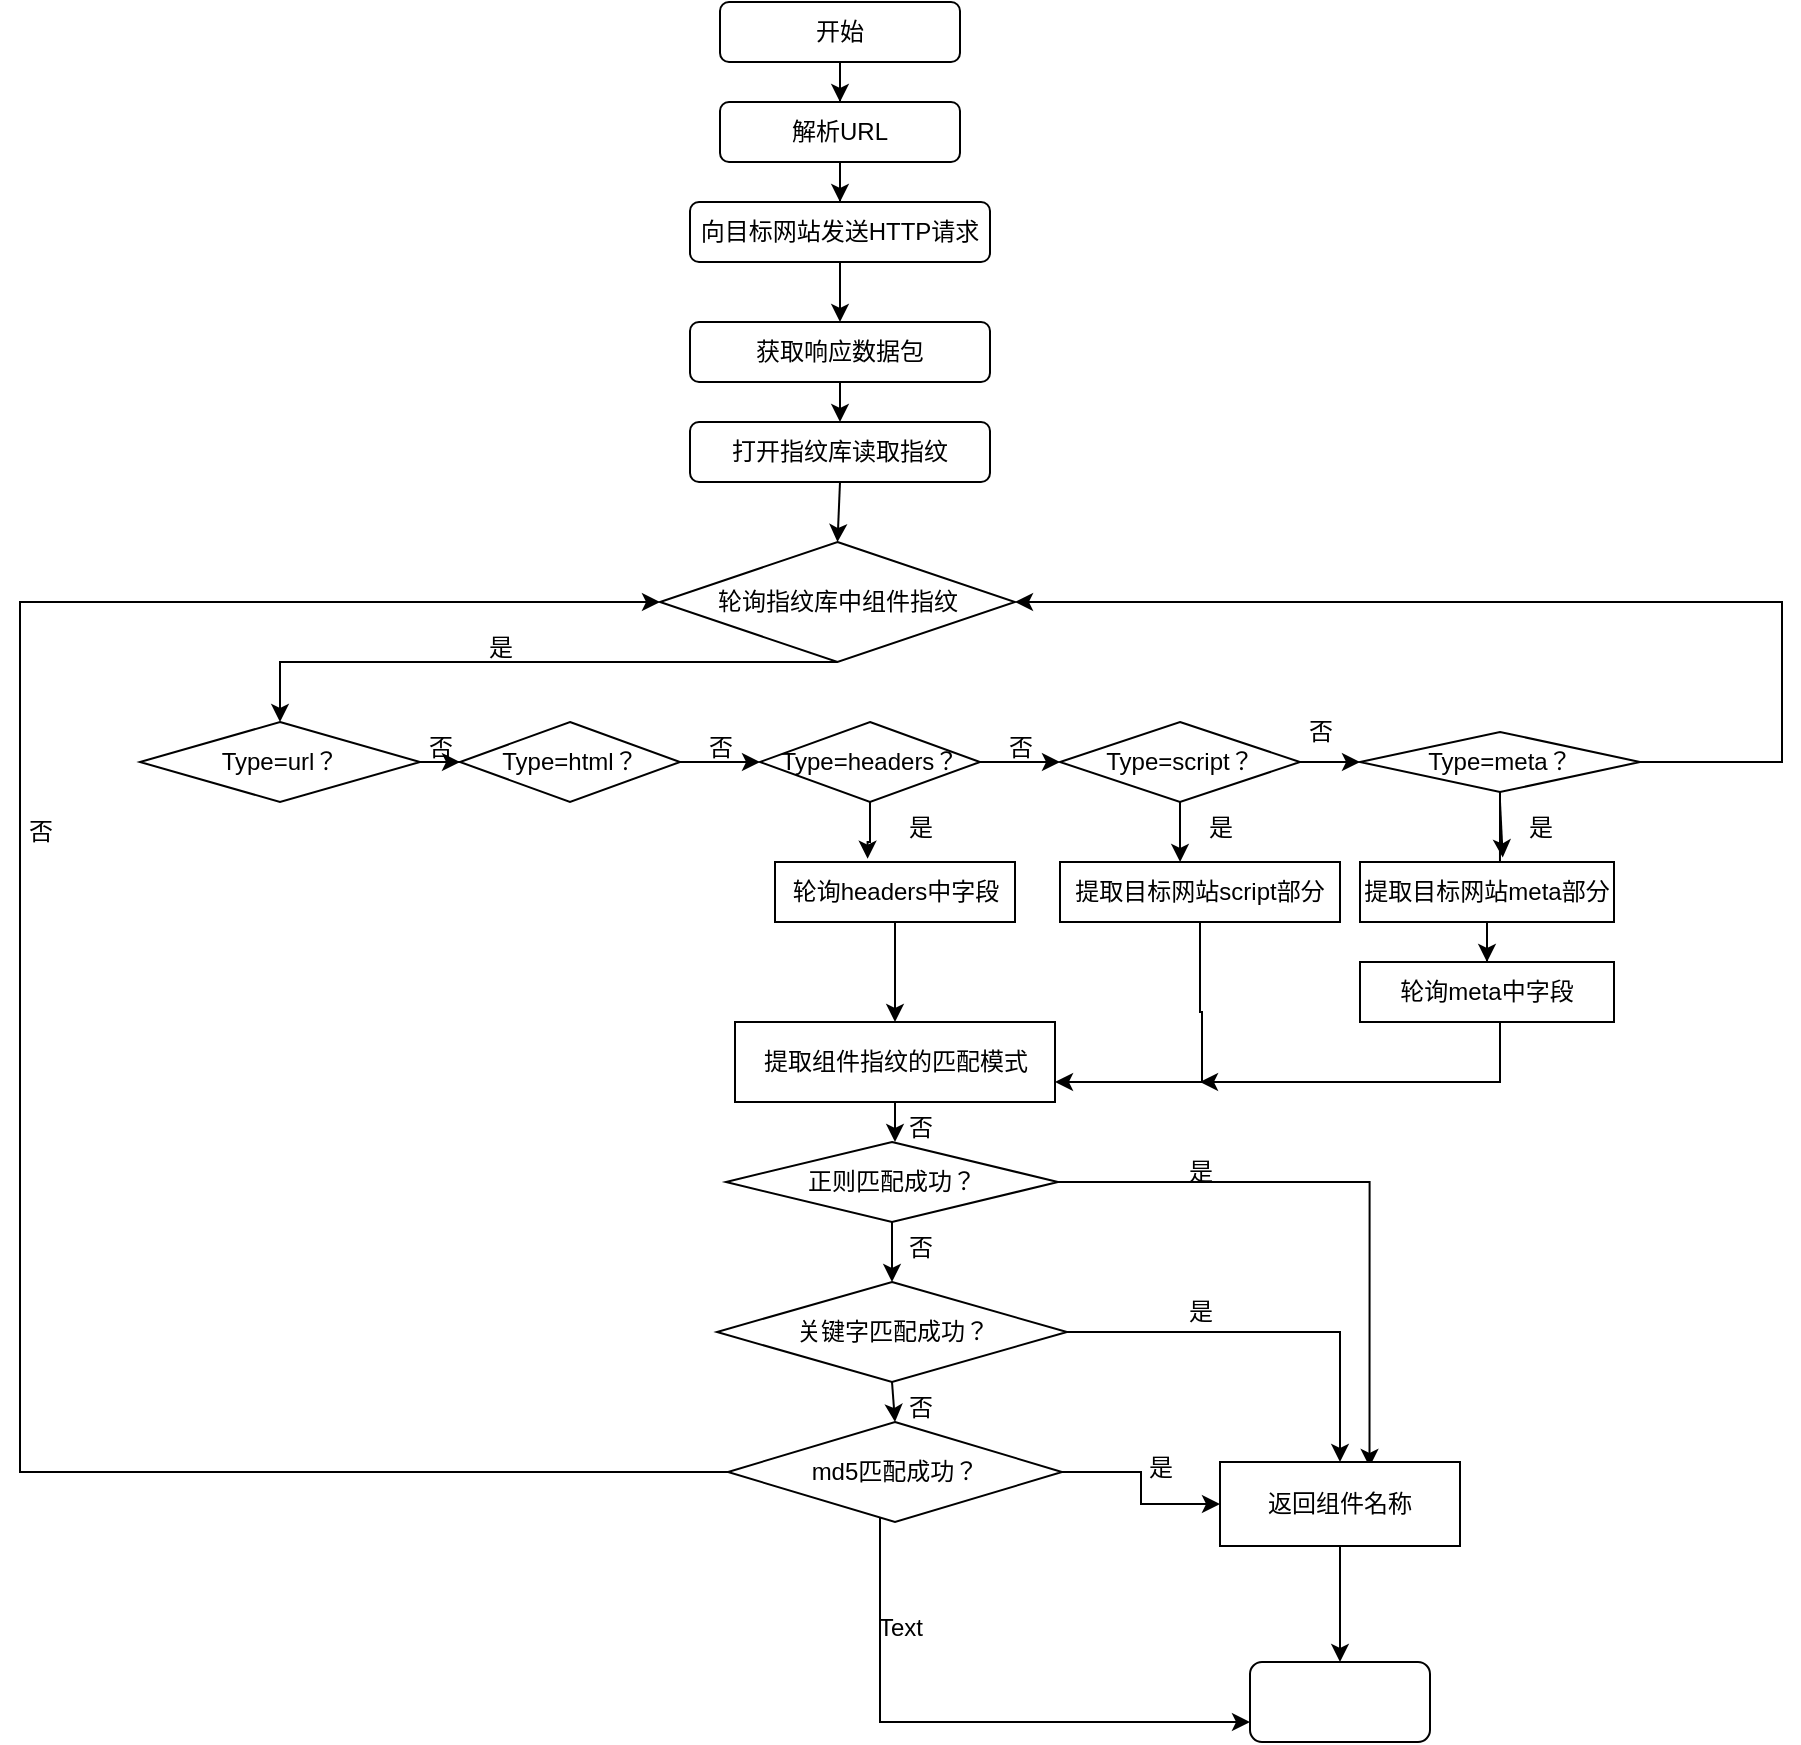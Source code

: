 <mxfile version="21.2.3" type="github">
  <diagram name="第 1 页" id="ul8XlkIB37xrSf5pHtPE">
    <mxGraphModel dx="1012" dy="652" grid="1" gridSize="10" guides="1" tooltips="1" connect="1" arrows="1" fold="1" page="1" pageScale="1" pageWidth="827" pageHeight="1169" math="0" shadow="0">
      <root>
        <mxCell id="0" />
        <mxCell id="1" parent="0" />
        <mxCell id="cRkElGh2p4GdAxfpWa7J-23" style="edgeStyle=orthogonalEdgeStyle;rounded=0;orthogonalLoop=1;jettySize=auto;html=1;entryX=0.5;entryY=0;entryDx=0;entryDy=0;" edge="1" parent="1" source="cRkElGh2p4GdAxfpWa7J-1" target="cRkElGh2p4GdAxfpWa7J-2">
          <mxGeometry relative="1" as="geometry" />
        </mxCell>
        <mxCell id="cRkElGh2p4GdAxfpWa7J-1" value="开始" style="rounded=1;whiteSpace=wrap;html=1;" vertex="1" parent="1">
          <mxGeometry x="370" y="250" width="120" height="30" as="geometry" />
        </mxCell>
        <mxCell id="cRkElGh2p4GdAxfpWa7J-24" style="edgeStyle=orthogonalEdgeStyle;rounded=0;orthogonalLoop=1;jettySize=auto;html=1;" edge="1" parent="1" source="cRkElGh2p4GdAxfpWa7J-2" target="cRkElGh2p4GdAxfpWa7J-3">
          <mxGeometry relative="1" as="geometry" />
        </mxCell>
        <mxCell id="cRkElGh2p4GdAxfpWa7J-2" value="解析URL" style="rounded=1;whiteSpace=wrap;html=1;" vertex="1" parent="1">
          <mxGeometry x="370" y="300" width="120" height="30" as="geometry" />
        </mxCell>
        <mxCell id="cRkElGh2p4GdAxfpWa7J-3" value="向目标网站发送HTTP请求" style="rounded=1;whiteSpace=wrap;html=1;" vertex="1" parent="1">
          <mxGeometry x="355" y="350" width="150" height="30" as="geometry" />
        </mxCell>
        <mxCell id="cRkElGh2p4GdAxfpWa7J-4" value="获取响应数据包" style="rounded=1;whiteSpace=wrap;html=1;" vertex="1" parent="1">
          <mxGeometry x="355" y="410" width="150" height="30" as="geometry" />
        </mxCell>
        <mxCell id="cRkElGh2p4GdAxfpWa7J-5" value="打开指纹库读取指纹" style="rounded=1;whiteSpace=wrap;html=1;" vertex="1" parent="1">
          <mxGeometry x="355" y="460" width="150" height="30" as="geometry" />
        </mxCell>
        <mxCell id="cRkElGh2p4GdAxfpWa7J-38" style="edgeStyle=orthogonalEdgeStyle;rounded=0;orthogonalLoop=1;jettySize=auto;html=1;entryX=0.5;entryY=0;entryDx=0;entryDy=0;" edge="1" parent="1" source="cRkElGh2p4GdAxfpWa7J-6" target="cRkElGh2p4GdAxfpWa7J-7">
          <mxGeometry relative="1" as="geometry">
            <Array as="points">
              <mxPoint x="150" y="580" />
            </Array>
          </mxGeometry>
        </mxCell>
        <mxCell id="cRkElGh2p4GdAxfpWa7J-6" value="轮询指纹库中组件指纹" style="rhombus;whiteSpace=wrap;html=1;" vertex="1" parent="1">
          <mxGeometry x="340" y="520" width="177.5" height="60" as="geometry" />
        </mxCell>
        <mxCell id="cRkElGh2p4GdAxfpWa7J-40" style="edgeStyle=orthogonalEdgeStyle;rounded=0;orthogonalLoop=1;jettySize=auto;html=1;entryX=0;entryY=0.5;entryDx=0;entryDy=0;" edge="1" parent="1" source="cRkElGh2p4GdAxfpWa7J-7" target="cRkElGh2p4GdAxfpWa7J-12">
          <mxGeometry relative="1" as="geometry" />
        </mxCell>
        <mxCell id="cRkElGh2p4GdAxfpWa7J-7" value="Type=url？" style="rhombus;whiteSpace=wrap;html=1;" vertex="1" parent="1">
          <mxGeometry x="80" y="610" width="140" height="40" as="geometry" />
        </mxCell>
        <mxCell id="cRkElGh2p4GdAxfpWa7J-41" style="edgeStyle=orthogonalEdgeStyle;rounded=0;orthogonalLoop=1;jettySize=auto;html=1;entryX=0;entryY=0.5;entryDx=0;entryDy=0;" edge="1" parent="1" source="cRkElGh2p4GdAxfpWa7J-12" target="cRkElGh2p4GdAxfpWa7J-13">
          <mxGeometry relative="1" as="geometry" />
        </mxCell>
        <mxCell id="cRkElGh2p4GdAxfpWa7J-12" value="Type=html？" style="rhombus;whiteSpace=wrap;html=1;" vertex="1" parent="1">
          <mxGeometry x="240" y="610" width="110" height="40" as="geometry" />
        </mxCell>
        <mxCell id="cRkElGh2p4GdAxfpWa7J-42" style="edgeStyle=orthogonalEdgeStyle;rounded=0;orthogonalLoop=1;jettySize=auto;html=1;entryX=0;entryY=0.5;entryDx=0;entryDy=0;" edge="1" parent="1" source="cRkElGh2p4GdAxfpWa7J-13" target="cRkElGh2p4GdAxfpWa7J-14">
          <mxGeometry relative="1" as="geometry" />
        </mxCell>
        <mxCell id="cRkElGh2p4GdAxfpWa7J-45" style="edgeStyle=orthogonalEdgeStyle;rounded=0;orthogonalLoop=1;jettySize=auto;html=1;entryX=0.386;entryY=-0.055;entryDx=0;entryDy=0;entryPerimeter=0;" edge="1" parent="1" source="cRkElGh2p4GdAxfpWa7J-13" target="cRkElGh2p4GdAxfpWa7J-16">
          <mxGeometry relative="1" as="geometry" />
        </mxCell>
        <mxCell id="cRkElGh2p4GdAxfpWa7J-13" value="Type=headers？" style="rhombus;whiteSpace=wrap;html=1;" vertex="1" parent="1">
          <mxGeometry x="390" y="610" width="110" height="40" as="geometry" />
        </mxCell>
        <mxCell id="cRkElGh2p4GdAxfpWa7J-43" style="edgeStyle=orthogonalEdgeStyle;rounded=0;orthogonalLoop=1;jettySize=auto;html=1;entryX=0;entryY=0.5;entryDx=0;entryDy=0;" edge="1" parent="1" source="cRkElGh2p4GdAxfpWa7J-14" target="cRkElGh2p4GdAxfpWa7J-15">
          <mxGeometry relative="1" as="geometry" />
        </mxCell>
        <mxCell id="cRkElGh2p4GdAxfpWa7J-48" style="edgeStyle=orthogonalEdgeStyle;rounded=0;orthogonalLoop=1;jettySize=auto;html=1;entryX=0.429;entryY=0;entryDx=0;entryDy=0;entryPerimeter=0;" edge="1" parent="1" source="cRkElGh2p4GdAxfpWa7J-14" target="cRkElGh2p4GdAxfpWa7J-17">
          <mxGeometry relative="1" as="geometry" />
        </mxCell>
        <mxCell id="cRkElGh2p4GdAxfpWa7J-14" value="Type=script？" style="rhombus;whiteSpace=wrap;html=1;" vertex="1" parent="1">
          <mxGeometry x="540" y="610" width="120" height="40" as="geometry" />
        </mxCell>
        <mxCell id="cRkElGh2p4GdAxfpWa7J-55" style="edgeStyle=orthogonalEdgeStyle;rounded=0;orthogonalLoop=1;jettySize=auto;html=1;entryX=0.551;entryY=0.333;entryDx=0;entryDy=0;entryPerimeter=0;" edge="1" parent="1" source="cRkElGh2p4GdAxfpWa7J-15" target="cRkElGh2p4GdAxfpWa7J-18">
          <mxGeometry relative="1" as="geometry" />
        </mxCell>
        <mxCell id="cRkElGh2p4GdAxfpWa7J-74" style="edgeStyle=orthogonalEdgeStyle;rounded=0;orthogonalLoop=1;jettySize=auto;html=1;entryX=1;entryY=0.5;entryDx=0;entryDy=0;" edge="1" parent="1" source="cRkElGh2p4GdAxfpWa7J-15" target="cRkElGh2p4GdAxfpWa7J-6">
          <mxGeometry relative="1" as="geometry">
            <mxPoint x="900" y="450" as="targetPoint" />
            <Array as="points">
              <mxPoint x="901" y="630" />
              <mxPoint x="901" y="550" />
            </Array>
          </mxGeometry>
        </mxCell>
        <mxCell id="cRkElGh2p4GdAxfpWa7J-15" value="Type=meta？" style="rhombus;whiteSpace=wrap;html=1;" vertex="1" parent="1">
          <mxGeometry x="690" y="615" width="140" height="30" as="geometry" />
        </mxCell>
        <mxCell id="cRkElGh2p4GdAxfpWa7J-72" style="edgeStyle=orthogonalEdgeStyle;rounded=0;orthogonalLoop=1;jettySize=auto;html=1;" edge="1" parent="1" source="cRkElGh2p4GdAxfpWa7J-16">
          <mxGeometry relative="1" as="geometry">
            <mxPoint x="457.5" y="760" as="targetPoint" />
            <Array as="points">
              <mxPoint x="458" y="740" />
              <mxPoint x="458" y="740" />
            </Array>
          </mxGeometry>
        </mxCell>
        <mxCell id="cRkElGh2p4GdAxfpWa7J-16" value="轮询headers中字段" style="rounded=0;whiteSpace=wrap;html=1;" vertex="1" parent="1">
          <mxGeometry x="397.5" y="680" width="120" height="30" as="geometry" />
        </mxCell>
        <mxCell id="cRkElGh2p4GdAxfpWa7J-68" style="edgeStyle=orthogonalEdgeStyle;rounded=0;orthogonalLoop=1;jettySize=auto;html=1;" edge="1" parent="1" source="cRkElGh2p4GdAxfpWa7J-17">
          <mxGeometry relative="1" as="geometry">
            <mxPoint x="610" y="790" as="targetPoint" />
            <Array as="points">
              <mxPoint x="610" y="755" />
              <mxPoint x="611" y="755" />
            </Array>
          </mxGeometry>
        </mxCell>
        <mxCell id="cRkElGh2p4GdAxfpWa7J-17" value="提取目标网站script部分" style="rounded=0;whiteSpace=wrap;html=1;" vertex="1" parent="1">
          <mxGeometry x="540" y="680" width="140" height="30" as="geometry" />
        </mxCell>
        <mxCell id="cRkElGh2p4GdAxfpWa7J-57" style="edgeStyle=orthogonalEdgeStyle;rounded=0;orthogonalLoop=1;jettySize=auto;html=1;entryX=0.5;entryY=0;entryDx=0;entryDy=0;" edge="1" parent="1" source="cRkElGh2p4GdAxfpWa7J-18" target="cRkElGh2p4GdAxfpWa7J-20">
          <mxGeometry relative="1" as="geometry" />
        </mxCell>
        <mxCell id="cRkElGh2p4GdAxfpWa7J-18" value="提取目标网站meta部分" style="rounded=0;whiteSpace=wrap;html=1;" vertex="1" parent="1">
          <mxGeometry x="690" y="680" width="127" height="30" as="geometry" />
        </mxCell>
        <mxCell id="cRkElGh2p4GdAxfpWa7J-67" style="edgeStyle=orthogonalEdgeStyle;rounded=0;orthogonalLoop=1;jettySize=auto;html=1;entryX=1;entryY=0.75;entryDx=0;entryDy=0;" edge="1" parent="1" source="cRkElGh2p4GdAxfpWa7J-20" target="cRkElGh2p4GdAxfpWa7J-66">
          <mxGeometry relative="1" as="geometry">
            <mxPoint x="760" y="840" as="targetPoint" />
            <Array as="points">
              <mxPoint x="760" y="790" />
            </Array>
          </mxGeometry>
        </mxCell>
        <mxCell id="cRkElGh2p4GdAxfpWa7J-20" value="轮询meta中字段" style="rounded=0;whiteSpace=wrap;html=1;" vertex="1" parent="1">
          <mxGeometry x="690" y="730" width="127" height="30" as="geometry" />
        </mxCell>
        <mxCell id="cRkElGh2p4GdAxfpWa7J-26" value="" style="endArrow=classic;html=1;rounded=0;entryX=0.5;entryY=0;entryDx=0;entryDy=0;" edge="1" parent="1" source="cRkElGh2p4GdAxfpWa7J-3" target="cRkElGh2p4GdAxfpWa7J-4">
          <mxGeometry width="50" height="50" relative="1" as="geometry">
            <mxPoint x="410" y="520" as="sourcePoint" />
            <mxPoint x="460" y="470" as="targetPoint" />
          </mxGeometry>
        </mxCell>
        <mxCell id="cRkElGh2p4GdAxfpWa7J-27" value="" style="endArrow=classic;html=1;rounded=0;exitX=0.5;exitY=1;exitDx=0;exitDy=0;entryX=0.5;entryY=0;entryDx=0;entryDy=0;" edge="1" parent="1" source="cRkElGh2p4GdAxfpWa7J-4" target="cRkElGh2p4GdAxfpWa7J-5">
          <mxGeometry width="50" height="50" relative="1" as="geometry">
            <mxPoint x="410" y="520" as="sourcePoint" />
            <mxPoint x="460" y="470" as="targetPoint" />
          </mxGeometry>
        </mxCell>
        <mxCell id="cRkElGh2p4GdAxfpWa7J-28" value="" style="endArrow=classic;html=1;rounded=0;exitX=0.5;exitY=1;exitDx=0;exitDy=0;entryX=0.5;entryY=0;entryDx=0;entryDy=0;" edge="1" parent="1" source="cRkElGh2p4GdAxfpWa7J-5" target="cRkElGh2p4GdAxfpWa7J-6">
          <mxGeometry width="50" height="50" relative="1" as="geometry">
            <mxPoint x="410" y="620" as="sourcePoint" />
            <mxPoint x="460" y="570" as="targetPoint" />
          </mxGeometry>
        </mxCell>
        <mxCell id="cRkElGh2p4GdAxfpWa7J-56" value="" style="endArrow=classic;html=1;rounded=0;entryX=0.562;entryY=-0.075;entryDx=0;entryDy=0;entryPerimeter=0;" edge="1" parent="1" target="cRkElGh2p4GdAxfpWa7J-18">
          <mxGeometry width="50" height="50" relative="1" as="geometry">
            <mxPoint x="760" y="650" as="sourcePoint" />
            <mxPoint x="760" y="670" as="targetPoint" />
          </mxGeometry>
        </mxCell>
        <mxCell id="cRkElGh2p4GdAxfpWa7J-58" value="是" style="text;html=1;align=center;verticalAlign=middle;resizable=0;points=[];autosize=1;strokeColor=none;fillColor=none;" vertex="1" parent="1">
          <mxGeometry x="240" y="558" width="40" height="30" as="geometry" />
        </mxCell>
        <mxCell id="cRkElGh2p4GdAxfpWa7J-59" value="否" style="text;html=1;align=center;verticalAlign=middle;resizable=0;points=[];autosize=1;strokeColor=none;fillColor=none;" vertex="1" parent="1">
          <mxGeometry x="210" y="608" width="40" height="30" as="geometry" />
        </mxCell>
        <mxCell id="cRkElGh2p4GdAxfpWa7J-60" value="否" style="text;html=1;align=center;verticalAlign=middle;resizable=0;points=[];autosize=1;strokeColor=none;fillColor=none;" vertex="1" parent="1">
          <mxGeometry x="350" y="608" width="40" height="30" as="geometry" />
        </mxCell>
        <mxCell id="cRkElGh2p4GdAxfpWa7J-61" value="否" style="text;html=1;align=center;verticalAlign=middle;resizable=0;points=[];autosize=1;strokeColor=none;fillColor=none;" vertex="1" parent="1">
          <mxGeometry x="500" y="608" width="40" height="30" as="geometry" />
        </mxCell>
        <mxCell id="cRkElGh2p4GdAxfpWa7J-62" value="否" style="text;html=1;align=center;verticalAlign=middle;resizable=0;points=[];autosize=1;strokeColor=none;fillColor=none;" vertex="1" parent="1">
          <mxGeometry x="650" y="600" width="40" height="30" as="geometry" />
        </mxCell>
        <mxCell id="cRkElGh2p4GdAxfpWa7J-63" value="是" style="text;html=1;align=center;verticalAlign=middle;resizable=0;points=[];autosize=1;strokeColor=none;fillColor=none;" vertex="1" parent="1">
          <mxGeometry x="760" y="648" width="40" height="30" as="geometry" />
        </mxCell>
        <mxCell id="cRkElGh2p4GdAxfpWa7J-64" value="是" style="text;html=1;align=center;verticalAlign=middle;resizable=0;points=[];autosize=1;strokeColor=none;fillColor=none;" vertex="1" parent="1">
          <mxGeometry x="600" y="648" width="40" height="30" as="geometry" />
        </mxCell>
        <mxCell id="cRkElGh2p4GdAxfpWa7J-65" value="是" style="text;html=1;align=center;verticalAlign=middle;resizable=0;points=[];autosize=1;strokeColor=none;fillColor=none;" vertex="1" parent="1">
          <mxGeometry x="450" y="648" width="40" height="30" as="geometry" />
        </mxCell>
        <mxCell id="cRkElGh2p4GdAxfpWa7J-79" style="edgeStyle=orthogonalEdgeStyle;rounded=0;orthogonalLoop=1;jettySize=auto;html=1;" edge="1" parent="1" source="cRkElGh2p4GdAxfpWa7J-66">
          <mxGeometry relative="1" as="geometry">
            <mxPoint x="457.5" y="820" as="targetPoint" />
          </mxGeometry>
        </mxCell>
        <mxCell id="cRkElGh2p4GdAxfpWa7J-66" value="提取组件指纹的匹配模式" style="rounded=0;whiteSpace=wrap;html=1;" vertex="1" parent="1">
          <mxGeometry x="377.5" y="760" width="160" height="40" as="geometry" />
        </mxCell>
        <mxCell id="cRkElGh2p4GdAxfpWa7J-75" value="否" style="text;html=1;align=center;verticalAlign=middle;resizable=0;points=[];autosize=1;strokeColor=none;fillColor=none;" vertex="1" parent="1">
          <mxGeometry x="10" y="650" width="40" height="30" as="geometry" />
        </mxCell>
        <mxCell id="cRkElGh2p4GdAxfpWa7J-80" style="edgeStyle=orthogonalEdgeStyle;rounded=0;orthogonalLoop=1;jettySize=auto;html=1;entryX=0.5;entryY=0;entryDx=0;entryDy=0;" edge="1" parent="1" source="cRkElGh2p4GdAxfpWa7J-76" target="cRkElGh2p4GdAxfpWa7J-77">
          <mxGeometry relative="1" as="geometry" />
        </mxCell>
        <mxCell id="cRkElGh2p4GdAxfpWa7J-90" style="edgeStyle=orthogonalEdgeStyle;rounded=0;orthogonalLoop=1;jettySize=auto;html=1;entryX=0.623;entryY=0.058;entryDx=0;entryDy=0;entryPerimeter=0;" edge="1" parent="1" source="cRkElGh2p4GdAxfpWa7J-76" target="cRkElGh2p4GdAxfpWa7J-89">
          <mxGeometry relative="1" as="geometry" />
        </mxCell>
        <mxCell id="cRkElGh2p4GdAxfpWa7J-76" value="正则匹配成功？" style="rhombus;whiteSpace=wrap;html=1;" vertex="1" parent="1">
          <mxGeometry x="373" y="820" width="166" height="40" as="geometry" />
        </mxCell>
        <mxCell id="cRkElGh2p4GdAxfpWa7J-91" style="edgeStyle=orthogonalEdgeStyle;rounded=0;orthogonalLoop=1;jettySize=auto;html=1;" edge="1" parent="1" source="cRkElGh2p4GdAxfpWa7J-77" target="cRkElGh2p4GdAxfpWa7J-89">
          <mxGeometry relative="1" as="geometry" />
        </mxCell>
        <mxCell id="cRkElGh2p4GdAxfpWa7J-77" value="关键字匹配成功？" style="rhombus;whiteSpace=wrap;html=1;" vertex="1" parent="1">
          <mxGeometry x="368.5" y="890" width="175" height="50" as="geometry" />
        </mxCell>
        <mxCell id="cRkElGh2p4GdAxfpWa7J-92" style="edgeStyle=orthogonalEdgeStyle;rounded=0;orthogonalLoop=1;jettySize=auto;html=1;entryX=0;entryY=0.5;entryDx=0;entryDy=0;" edge="1" parent="1" source="cRkElGh2p4GdAxfpWa7J-78" target="cRkElGh2p4GdAxfpWa7J-89">
          <mxGeometry relative="1" as="geometry" />
        </mxCell>
        <mxCell id="cRkElGh2p4GdAxfpWa7J-99" style="edgeStyle=orthogonalEdgeStyle;rounded=0;orthogonalLoop=1;jettySize=auto;html=1;entryX=0;entryY=0.75;entryDx=0;entryDy=0;" edge="1" parent="1" source="cRkElGh2p4GdAxfpWa7J-78" target="cRkElGh2p4GdAxfpWa7J-96">
          <mxGeometry relative="1" as="geometry">
            <Array as="points">
              <mxPoint x="450" y="1110" />
            </Array>
          </mxGeometry>
        </mxCell>
        <mxCell id="cRkElGh2p4GdAxfpWa7J-101" style="edgeStyle=orthogonalEdgeStyle;rounded=0;orthogonalLoop=1;jettySize=auto;html=1;entryX=0;entryY=0.5;entryDx=0;entryDy=0;" edge="1" parent="1" source="cRkElGh2p4GdAxfpWa7J-78" target="cRkElGh2p4GdAxfpWa7J-6">
          <mxGeometry relative="1" as="geometry">
            <Array as="points">
              <mxPoint x="20" y="985" />
              <mxPoint x="20" y="550" />
            </Array>
          </mxGeometry>
        </mxCell>
        <mxCell id="cRkElGh2p4GdAxfpWa7J-78" value="md5匹配成功？" style="rhombus;whiteSpace=wrap;html=1;" vertex="1" parent="1">
          <mxGeometry x="374" y="960" width="167" height="50" as="geometry" />
        </mxCell>
        <mxCell id="cRkElGh2p4GdAxfpWa7J-84" value="" style="endArrow=classic;html=1;rounded=0;exitX=0.5;exitY=1;exitDx=0;exitDy=0;entryX=0.5;entryY=0;entryDx=0;entryDy=0;" edge="1" parent="1" source="cRkElGh2p4GdAxfpWa7J-77" target="cRkElGh2p4GdAxfpWa7J-78">
          <mxGeometry width="50" height="50" relative="1" as="geometry">
            <mxPoint x="560" y="920" as="sourcePoint" />
            <mxPoint x="610" y="870" as="targetPoint" />
          </mxGeometry>
        </mxCell>
        <mxCell id="cRkElGh2p4GdAxfpWa7J-85" value="否" style="text;html=1;align=center;verticalAlign=middle;resizable=0;points=[];autosize=1;strokeColor=none;fillColor=none;" vertex="1" parent="1">
          <mxGeometry x="450" y="798" width="40" height="30" as="geometry" />
        </mxCell>
        <mxCell id="cRkElGh2p4GdAxfpWa7J-86" value="否" style="text;html=1;align=center;verticalAlign=middle;resizable=0;points=[];autosize=1;strokeColor=none;fillColor=none;" vertex="1" parent="1">
          <mxGeometry x="450" y="858" width="40" height="30" as="geometry" />
        </mxCell>
        <mxCell id="cRkElGh2p4GdAxfpWa7J-87" value="否" style="text;html=1;align=center;verticalAlign=middle;resizable=0;points=[];autosize=1;strokeColor=none;fillColor=none;" vertex="1" parent="1">
          <mxGeometry x="450" y="938" width="40" height="30" as="geometry" />
        </mxCell>
        <mxCell id="cRkElGh2p4GdAxfpWa7J-97" style="edgeStyle=orthogonalEdgeStyle;rounded=0;orthogonalLoop=1;jettySize=auto;html=1;" edge="1" parent="1" source="cRkElGh2p4GdAxfpWa7J-89" target="cRkElGh2p4GdAxfpWa7J-96">
          <mxGeometry relative="1" as="geometry" />
        </mxCell>
        <mxCell id="cRkElGh2p4GdAxfpWa7J-89" value="返回组件名称" style="rounded=0;whiteSpace=wrap;html=1;" vertex="1" parent="1">
          <mxGeometry x="620" y="980" width="120" height="42" as="geometry" />
        </mxCell>
        <mxCell id="cRkElGh2p4GdAxfpWa7J-93" value="是" style="text;html=1;align=center;verticalAlign=middle;resizable=0;points=[];autosize=1;strokeColor=none;fillColor=none;" vertex="1" parent="1">
          <mxGeometry x="590" y="820" width="40" height="30" as="geometry" />
        </mxCell>
        <mxCell id="cRkElGh2p4GdAxfpWa7J-94" value="是" style="text;html=1;align=center;verticalAlign=middle;resizable=0;points=[];autosize=1;strokeColor=none;fillColor=none;" vertex="1" parent="1">
          <mxGeometry x="590" y="890" width="40" height="30" as="geometry" />
        </mxCell>
        <mxCell id="cRkElGh2p4GdAxfpWa7J-95" value="是" style="text;html=1;align=center;verticalAlign=middle;resizable=0;points=[];autosize=1;strokeColor=none;fillColor=none;" vertex="1" parent="1">
          <mxGeometry x="570" y="968" width="40" height="30" as="geometry" />
        </mxCell>
        <mxCell id="cRkElGh2p4GdAxfpWa7J-96" value="" style="rounded=1;whiteSpace=wrap;html=1;" vertex="1" parent="1">
          <mxGeometry x="635" y="1080" width="90" height="40" as="geometry" />
        </mxCell>
        <mxCell id="cRkElGh2p4GdAxfpWa7J-100" value="Text" style="text;html=1;align=center;verticalAlign=middle;resizable=0;points=[];autosize=1;strokeColor=none;fillColor=none;" vertex="1" parent="1">
          <mxGeometry x="435" y="1048" width="50" height="30" as="geometry" />
        </mxCell>
      </root>
    </mxGraphModel>
  </diagram>
</mxfile>
